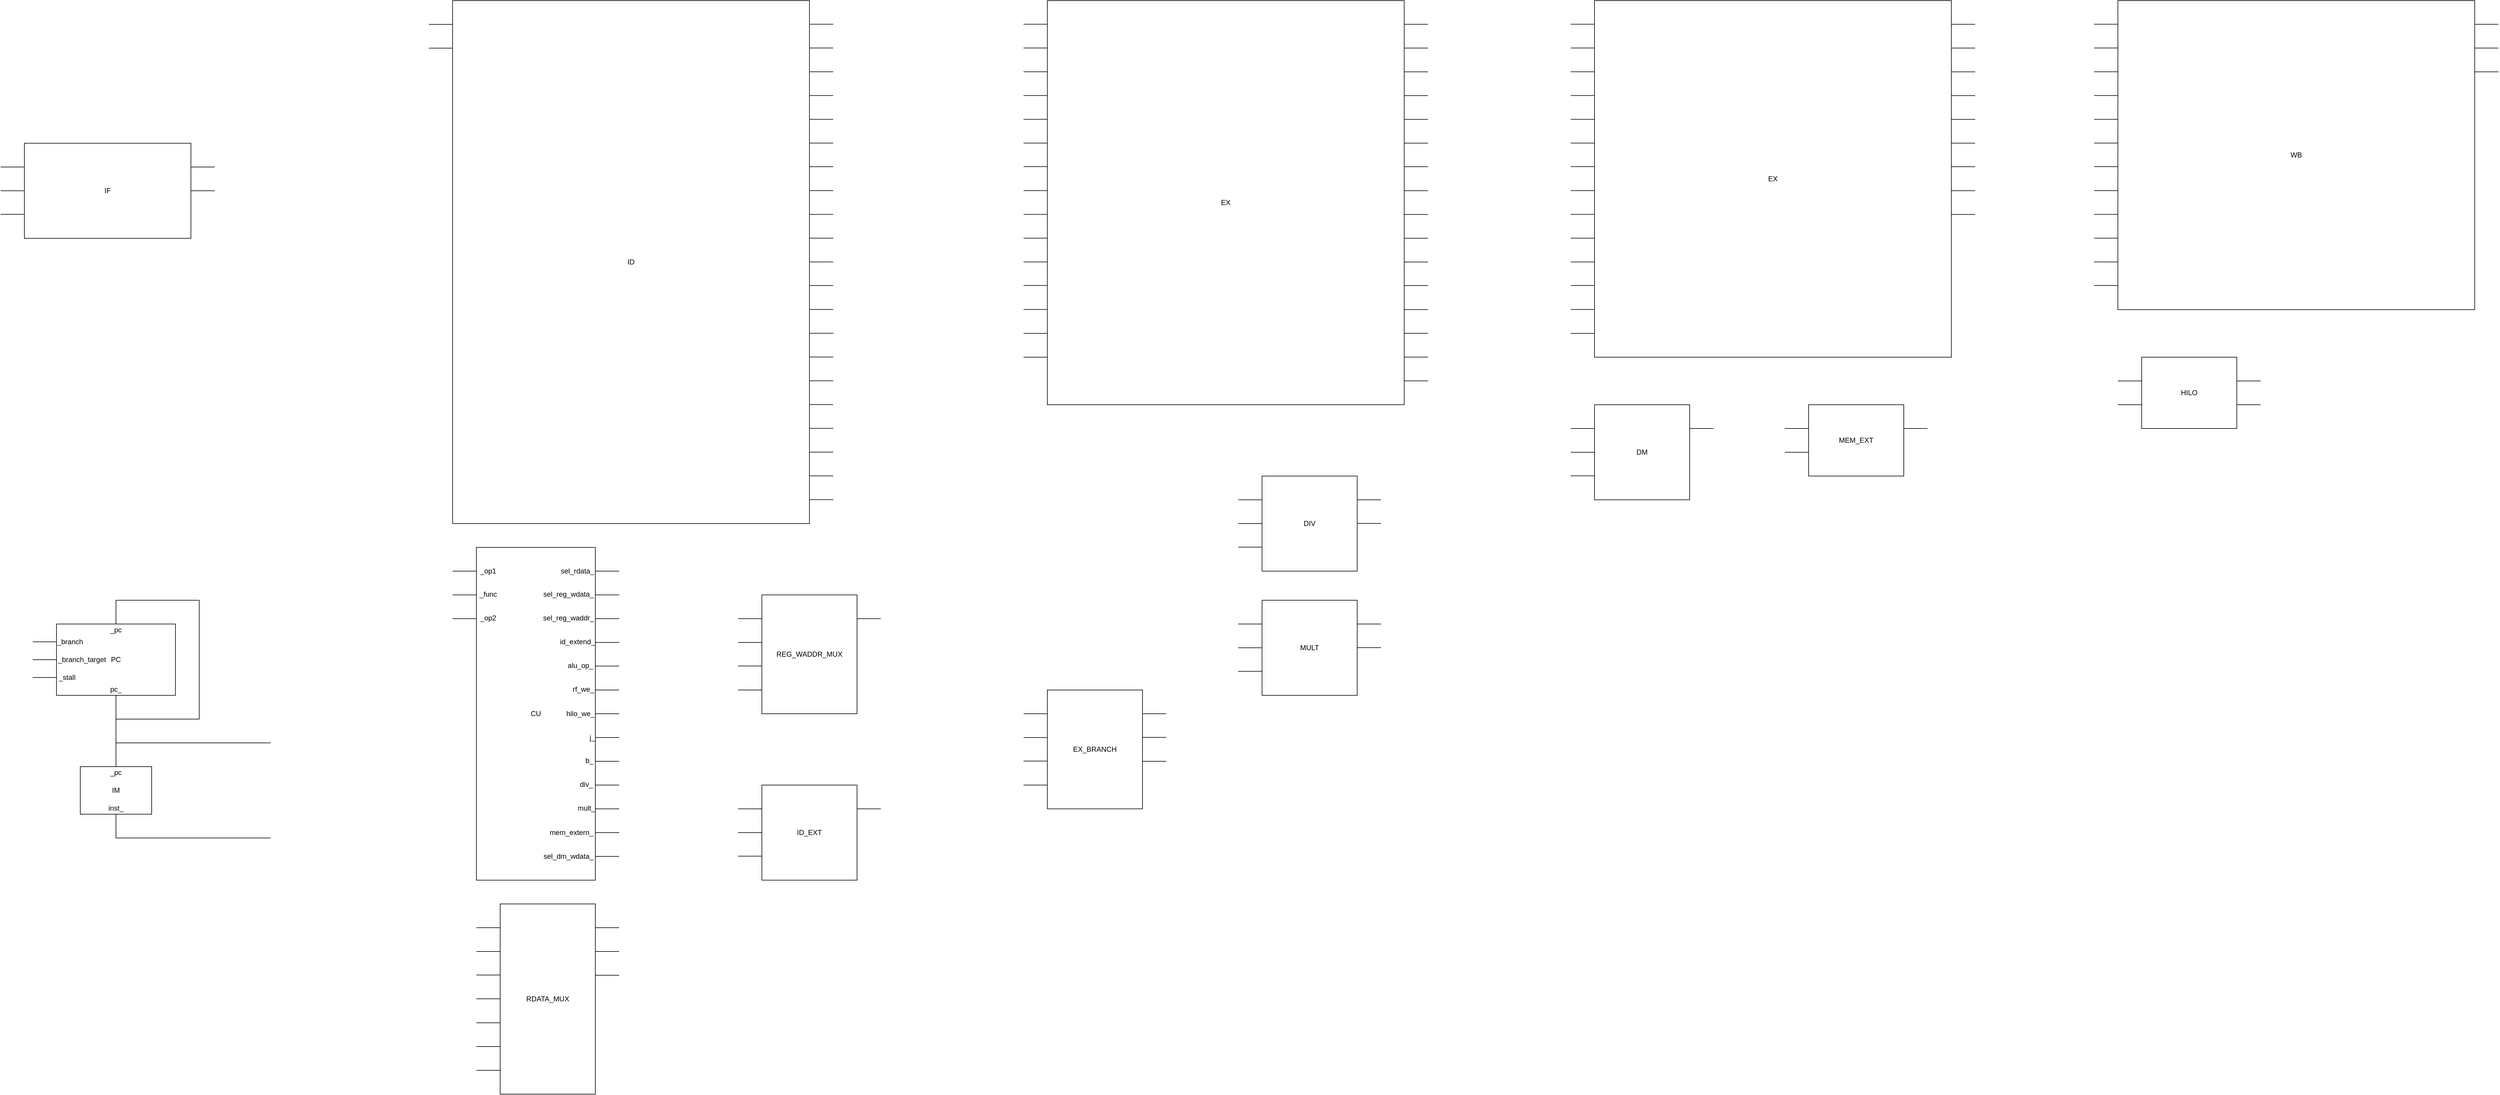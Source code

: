 <mxfile version="13.8.8" type="github">
  <diagram id="tMcQ2oyXICmmnyAeohTg" name="第 1 页">
    <mxGraphModel dx="3555" dy="2013" grid="1" gridSize="10" guides="1" tooltips="1" connect="1" arrows="1" fold="1" page="1" pageScale="1" pageWidth="827" pageHeight="1169" math="0" shadow="0">
      <root>
        <mxCell id="0" />
        <mxCell id="1" parent="0" />
        <mxCell id="VwapOLV4gGoB3jgHGufy-1" value="PC" style="rounded=0;whiteSpace=wrap;html=1;" parent="1" vertex="1">
          <mxGeometry x="134" y="1089" width="200" height="120" as="geometry" />
        </mxCell>
        <mxCell id="VwapOLV4gGoB3jgHGufy-2" value="" style="endArrow=none;html=1;entryX=0;entryY=0.25;entryDx=0;entryDy=0;" parent="1" target="VwapOLV4gGoB3jgHGufy-1" edge="1">
          <mxGeometry width="50" height="50" relative="1" as="geometry">
            <mxPoint x="94" y="1119" as="sourcePoint" />
            <mxPoint x="124" y="1119" as="targetPoint" />
          </mxGeometry>
        </mxCell>
        <mxCell id="VwapOLV4gGoB3jgHGufy-3" value="" style="endArrow=none;html=1;entryX=0;entryY=0.5;entryDx=0;entryDy=0;" parent="1" target="VwapOLV4gGoB3jgHGufy-1" edge="1">
          <mxGeometry width="50" height="50" relative="1" as="geometry">
            <mxPoint x="94" y="1149" as="sourcePoint" />
            <mxPoint x="134" y="1151.5" as="targetPoint" />
          </mxGeometry>
        </mxCell>
        <mxCell id="VwapOLV4gGoB3jgHGufy-4" value="" style="endArrow=none;html=1;entryX=0;entryY=0.75;entryDx=0;entryDy=0;" parent="1" target="VwapOLV4gGoB3jgHGufy-1" edge="1">
          <mxGeometry width="50" height="50" relative="1" as="geometry">
            <mxPoint x="94" y="1179" as="sourcePoint" />
            <mxPoint x="144" y="1161.5" as="targetPoint" />
          </mxGeometry>
        </mxCell>
        <mxCell id="VwapOLV4gGoB3jgHGufy-5" value="" style="endArrow=none;html=1;entryX=0.5;entryY=0;entryDx=0;entryDy=0;exitX=0.5;exitY=1;exitDx=0;exitDy=0;rounded=0;" parent="1" source="VwapOLV4gGoB3jgHGufy-1" target="VwapOLV4gGoB3jgHGufy-1" edge="1">
          <mxGeometry width="50" height="50" relative="1" as="geometry">
            <mxPoint x="114" y="1172" as="sourcePoint" />
            <mxPoint x="154" y="1171.5" as="targetPoint" />
            <Array as="points">
              <mxPoint x="234" y="1249" />
              <mxPoint x="374" y="1249" />
              <mxPoint x="374" y="1049" />
              <mxPoint x="234" y="1049" />
            </Array>
          </mxGeometry>
        </mxCell>
        <mxCell id="VwapOLV4gGoB3jgHGufy-6" value="" style="endArrow=none;html=1;entryX=0.5;entryY=1;entryDx=0;entryDy=0;exitX=0.5;exitY=0;exitDx=0;exitDy=0;" parent="1" source="VwapOLV4gGoB3jgHGufy-7" target="VwapOLV4gGoB3jgHGufy-1" edge="1">
          <mxGeometry width="50" height="50" relative="1" as="geometry">
            <mxPoint x="229" y="1329" as="sourcePoint" />
            <mxPoint x="234" y="1209" as="targetPoint" />
          </mxGeometry>
        </mxCell>
        <mxCell id="VwapOLV4gGoB3jgHGufy-7" value="IM" style="rounded=0;whiteSpace=wrap;html=1;" parent="1" vertex="1">
          <mxGeometry x="174" y="1329" width="120" height="80" as="geometry" />
        </mxCell>
        <mxCell id="VwapOLV4gGoB3jgHGufy-8" value="" style="endArrow=none;html=1;" parent="1" edge="1">
          <mxGeometry width="50" height="50" relative="1" as="geometry">
            <mxPoint x="234" y="1289" as="sourcePoint" />
            <mxPoint x="494" y="1289" as="targetPoint" />
          </mxGeometry>
        </mxCell>
        <mxCell id="VwapOLV4gGoB3jgHGufy-9" value="" style="endArrow=none;html=1;exitX=0.5;exitY=1;exitDx=0;exitDy=0;rounded=0;" parent="1" source="VwapOLV4gGoB3jgHGufy-7" edge="1">
          <mxGeometry width="50" height="50" relative="1" as="geometry">
            <mxPoint x="230" y="1391" as="sourcePoint" />
            <mxPoint x="494" y="1449" as="targetPoint" />
            <Array as="points">
              <mxPoint x="234" y="1449" />
            </Array>
          </mxGeometry>
        </mxCell>
        <mxCell id="VwapOLV4gGoB3jgHGufy-10" value="ID" style="rounded=0;whiteSpace=wrap;html=1;" parent="1" vertex="1">
          <mxGeometry x="800" y="40" width="600" height="880" as="geometry" />
        </mxCell>
        <mxCell id="VwapOLV4gGoB3jgHGufy-11" value="" style="endArrow=none;html=1;" parent="1" edge="1">
          <mxGeometry width="50" height="50" relative="1" as="geometry">
            <mxPoint x="1440" y="119.8" as="sourcePoint" />
            <mxPoint x="1400" y="119.8" as="targetPoint" />
          </mxGeometry>
        </mxCell>
        <mxCell id="VwapOLV4gGoB3jgHGufy-12" value="" style="endArrow=none;html=1;" parent="1" edge="1">
          <mxGeometry width="50" height="50" relative="1" as="geometry">
            <mxPoint x="1440" y="79.8" as="sourcePoint" />
            <mxPoint x="1400" y="79.8" as="targetPoint" />
          </mxGeometry>
        </mxCell>
        <mxCell id="VwapOLV4gGoB3jgHGufy-13" value="" style="endArrow=none;html=1;" parent="1" edge="1">
          <mxGeometry width="50" height="50" relative="1" as="geometry">
            <mxPoint x="1440" y="159.8" as="sourcePoint" />
            <mxPoint x="1400" y="159.8" as="targetPoint" />
          </mxGeometry>
        </mxCell>
        <mxCell id="VwapOLV4gGoB3jgHGufy-14" value="" style="endArrow=none;html=1;" parent="1" edge="1">
          <mxGeometry width="50" height="50" relative="1" as="geometry">
            <mxPoint x="1440" y="199.8" as="sourcePoint" />
            <mxPoint x="1400" y="199.8" as="targetPoint" />
          </mxGeometry>
        </mxCell>
        <mxCell id="VwapOLV4gGoB3jgHGufy-15" value="" style="endArrow=none;html=1;" parent="1" edge="1">
          <mxGeometry width="50" height="50" relative="1" as="geometry">
            <mxPoint x="1440" y="239.8" as="sourcePoint" />
            <mxPoint x="1400" y="239.8" as="targetPoint" />
          </mxGeometry>
        </mxCell>
        <mxCell id="VwapOLV4gGoB3jgHGufy-16" value="" style="endArrow=none;html=1;" parent="1" edge="1">
          <mxGeometry width="50" height="50" relative="1" as="geometry">
            <mxPoint x="1440" y="279.8" as="sourcePoint" />
            <mxPoint x="1400" y="279.8" as="targetPoint" />
          </mxGeometry>
        </mxCell>
        <mxCell id="VwapOLV4gGoB3jgHGufy-17" value="" style="endArrow=none;html=1;" parent="1" edge="1">
          <mxGeometry width="50" height="50" relative="1" as="geometry">
            <mxPoint x="1440" y="319.51" as="sourcePoint" />
            <mxPoint x="1400" y="319.51" as="targetPoint" />
          </mxGeometry>
        </mxCell>
        <mxCell id="VwapOLV4gGoB3jgHGufy-18" value="" style="endArrow=none;html=1;" parent="1" edge="1">
          <mxGeometry width="50" height="50" relative="1" as="geometry">
            <mxPoint x="1440" y="359.8" as="sourcePoint" />
            <mxPoint x="1400" y="359.8" as="targetPoint" />
          </mxGeometry>
        </mxCell>
        <mxCell id="VwapOLV4gGoB3jgHGufy-19" value="" style="endArrow=none;html=1;" parent="1" edge="1">
          <mxGeometry width="50" height="50" relative="1" as="geometry">
            <mxPoint x="1440" y="399.8" as="sourcePoint" />
            <mxPoint x="1400" y="399.8" as="targetPoint" />
          </mxGeometry>
        </mxCell>
        <mxCell id="VwapOLV4gGoB3jgHGufy-20" value="" style="endArrow=none;html=1;" parent="1" edge="1">
          <mxGeometry width="50" height="50" relative="1" as="geometry">
            <mxPoint x="1440" y="439.8" as="sourcePoint" />
            <mxPoint x="1400" y="439.8" as="targetPoint" />
          </mxGeometry>
        </mxCell>
        <mxCell id="VwapOLV4gGoB3jgHGufy-21" value="" style="endArrow=none;html=1;" parent="1" edge="1">
          <mxGeometry width="50" height="50" relative="1" as="geometry">
            <mxPoint x="1440" y="479.8" as="sourcePoint" />
            <mxPoint x="1400" y="479.8" as="targetPoint" />
          </mxGeometry>
        </mxCell>
        <mxCell id="VwapOLV4gGoB3jgHGufy-22" value="" style="endArrow=none;html=1;" parent="1" edge="1">
          <mxGeometry width="50" height="50" relative="1" as="geometry">
            <mxPoint x="1440" y="519.51" as="sourcePoint" />
            <mxPoint x="1400" y="519.51" as="targetPoint" />
          </mxGeometry>
        </mxCell>
        <mxCell id="VwapOLV4gGoB3jgHGufy-23" value="" style="endArrow=none;html=1;" parent="1" edge="1">
          <mxGeometry width="50" height="50" relative="1" as="geometry">
            <mxPoint x="1440" y="559.8" as="sourcePoint" />
            <mxPoint x="1400" y="559.8" as="targetPoint" />
          </mxGeometry>
        </mxCell>
        <mxCell id="VwapOLV4gGoB3jgHGufy-24" value="" style="endArrow=none;html=1;" parent="1" edge="1">
          <mxGeometry width="50" height="50" relative="1" as="geometry">
            <mxPoint x="1440" y="599.8" as="sourcePoint" />
            <mxPoint x="1400" y="599.8" as="targetPoint" />
          </mxGeometry>
        </mxCell>
        <mxCell id="VwapOLV4gGoB3jgHGufy-25" value="" style="endArrow=none;html=1;" parent="1" edge="1">
          <mxGeometry width="50" height="50" relative="1" as="geometry">
            <mxPoint x="1440" y="639.8" as="sourcePoint" />
            <mxPoint x="1400" y="639.8" as="targetPoint" />
          </mxGeometry>
        </mxCell>
        <mxCell id="VwapOLV4gGoB3jgHGufy-26" value="" style="endArrow=none;html=1;" parent="1" edge="1">
          <mxGeometry width="50" height="50" relative="1" as="geometry">
            <mxPoint x="1440" y="679.8" as="sourcePoint" />
            <mxPoint x="1400" y="679.8" as="targetPoint" />
          </mxGeometry>
        </mxCell>
        <mxCell id="VwapOLV4gGoB3jgHGufy-27" value="" style="endArrow=none;html=1;" parent="1" edge="1">
          <mxGeometry width="50" height="50" relative="1" as="geometry">
            <mxPoint x="1440" y="719.8" as="sourcePoint" />
            <mxPoint x="1400" y="719.8" as="targetPoint" />
          </mxGeometry>
        </mxCell>
        <mxCell id="VwapOLV4gGoB3jgHGufy-28" value="" style="endArrow=none;html=1;" parent="1" edge="1">
          <mxGeometry width="50" height="50" relative="1" as="geometry">
            <mxPoint x="1440" y="759.8" as="sourcePoint" />
            <mxPoint x="1400" y="759.8" as="targetPoint" />
          </mxGeometry>
        </mxCell>
        <mxCell id="VwapOLV4gGoB3jgHGufy-29" value="" style="endArrow=none;html=1;" parent="1" edge="1">
          <mxGeometry width="50" height="50" relative="1" as="geometry">
            <mxPoint x="1440" y="799.8" as="sourcePoint" />
            <mxPoint x="1400" y="799.8" as="targetPoint" />
          </mxGeometry>
        </mxCell>
        <mxCell id="VwapOLV4gGoB3jgHGufy-30" value="" style="endArrow=none;html=1;" parent="1" edge="1">
          <mxGeometry width="50" height="50" relative="1" as="geometry">
            <mxPoint x="1440" y="879.8" as="sourcePoint" />
            <mxPoint x="1400" y="879.8" as="targetPoint" />
          </mxGeometry>
        </mxCell>
        <mxCell id="VwapOLV4gGoB3jgHGufy-31" value="" style="endArrow=none;html=1;" parent="1" edge="1">
          <mxGeometry width="50" height="50" relative="1" as="geometry">
            <mxPoint x="1440" y="839.8" as="sourcePoint" />
            <mxPoint x="1400" y="839.8" as="targetPoint" />
          </mxGeometry>
        </mxCell>
        <mxCell id="VwapOLV4gGoB3jgHGufy-32" value="" style="endArrow=none;html=1;" parent="1" edge="1">
          <mxGeometry width="50" height="50" relative="1" as="geometry">
            <mxPoint x="800" y="80.0" as="sourcePoint" />
            <mxPoint x="760" y="80.0" as="targetPoint" />
          </mxGeometry>
        </mxCell>
        <mxCell id="VwapOLV4gGoB3jgHGufy-33" value="" style="endArrow=none;html=1;" parent="1" edge="1">
          <mxGeometry width="50" height="50" relative="1" as="geometry">
            <mxPoint x="800" y="120.0" as="sourcePoint" />
            <mxPoint x="760" y="120.0" as="targetPoint" />
          </mxGeometry>
        </mxCell>
        <mxCell id="VwapOLV4gGoB3jgHGufy-34" value="CU" style="rounded=0;whiteSpace=wrap;html=1;" parent="1" vertex="1">
          <mxGeometry x="840" y="960" width="200" height="560" as="geometry" />
        </mxCell>
        <mxCell id="VwapOLV4gGoB3jgHGufy-35" value="" style="endArrow=none;html=1;" parent="1" edge="1">
          <mxGeometry width="50" height="50" relative="1" as="geometry">
            <mxPoint x="1080" y="1000.0" as="sourcePoint" />
            <mxPoint x="1040" y="1000.0" as="targetPoint" />
          </mxGeometry>
        </mxCell>
        <mxCell id="VwapOLV4gGoB3jgHGufy-36" value="" style="endArrow=none;html=1;" parent="1" edge="1">
          <mxGeometry width="50" height="50" relative="1" as="geometry">
            <mxPoint x="840" y="1000.0" as="sourcePoint" />
            <mxPoint x="800" y="1000.0" as="targetPoint" />
          </mxGeometry>
        </mxCell>
        <mxCell id="VwapOLV4gGoB3jgHGufy-37" value="" style="endArrow=none;html=1;" parent="1" edge="1">
          <mxGeometry width="50" height="50" relative="1" as="geometry">
            <mxPoint x="840" y="1040.0" as="sourcePoint" />
            <mxPoint x="800" y="1040.0" as="targetPoint" />
          </mxGeometry>
        </mxCell>
        <mxCell id="VwapOLV4gGoB3jgHGufy-38" value="" style="endArrow=none;html=1;" parent="1" edge="1">
          <mxGeometry width="50" height="50" relative="1" as="geometry">
            <mxPoint x="840" y="1080.0" as="sourcePoint" />
            <mxPoint x="800" y="1080.0" as="targetPoint" />
          </mxGeometry>
        </mxCell>
        <mxCell id="VwapOLV4gGoB3jgHGufy-39" value="" style="endArrow=none;html=1;" parent="1" edge="1">
          <mxGeometry width="50" height="50" relative="1" as="geometry">
            <mxPoint x="1080" y="1040.0" as="sourcePoint" />
            <mxPoint x="1040" y="1040.0" as="targetPoint" />
          </mxGeometry>
        </mxCell>
        <mxCell id="VwapOLV4gGoB3jgHGufy-40" value="" style="endArrow=none;html=1;" parent="1" edge="1">
          <mxGeometry width="50" height="50" relative="1" as="geometry">
            <mxPoint x="1080" y="1080.0" as="sourcePoint" />
            <mxPoint x="1040" y="1080.0" as="targetPoint" />
          </mxGeometry>
        </mxCell>
        <mxCell id="VwapOLV4gGoB3jgHGufy-41" value="" style="endArrow=none;html=1;" parent="1" edge="1">
          <mxGeometry width="50" height="50" relative="1" as="geometry">
            <mxPoint x="1080" y="1120.0" as="sourcePoint" />
            <mxPoint x="1040" y="1120.0" as="targetPoint" />
          </mxGeometry>
        </mxCell>
        <mxCell id="VwapOLV4gGoB3jgHGufy-42" value="" style="endArrow=none;html=1;" parent="1" edge="1">
          <mxGeometry width="50" height="50" relative="1" as="geometry">
            <mxPoint x="1080" y="1159.76" as="sourcePoint" />
            <mxPoint x="1040" y="1159.76" as="targetPoint" />
          </mxGeometry>
        </mxCell>
        <mxCell id="VwapOLV4gGoB3jgHGufy-43" value="" style="endArrow=none;html=1;" parent="1" edge="1">
          <mxGeometry width="50" height="50" relative="1" as="geometry">
            <mxPoint x="1080" y="1200.0" as="sourcePoint" />
            <mxPoint x="1040" y="1200.0" as="targetPoint" />
          </mxGeometry>
        </mxCell>
        <mxCell id="VwapOLV4gGoB3jgHGufy-44" value="" style="endArrow=none;html=1;" parent="1" edge="1">
          <mxGeometry width="50" height="50" relative="1" as="geometry">
            <mxPoint x="1080" y="1240.0" as="sourcePoint" />
            <mxPoint x="1040" y="1240.0" as="targetPoint" />
          </mxGeometry>
        </mxCell>
        <mxCell id="VwapOLV4gGoB3jgHGufy-45" value="" style="endArrow=none;html=1;" parent="1" edge="1">
          <mxGeometry width="50" height="50" relative="1" as="geometry">
            <mxPoint x="1080" y="1280.0" as="sourcePoint" />
            <mxPoint x="1040" y="1280.0" as="targetPoint" />
          </mxGeometry>
        </mxCell>
        <mxCell id="VwapOLV4gGoB3jgHGufy-46" value="" style="endArrow=none;html=1;" parent="1" edge="1">
          <mxGeometry width="50" height="50" relative="1" as="geometry">
            <mxPoint x="1080" y="1320.0" as="sourcePoint" />
            <mxPoint x="1040" y="1320.0" as="targetPoint" />
          </mxGeometry>
        </mxCell>
        <mxCell id="VwapOLV4gGoB3jgHGufy-47" value="" style="endArrow=none;html=1;" parent="1" edge="1">
          <mxGeometry width="50" height="50" relative="1" as="geometry">
            <mxPoint x="1080" y="1360.0" as="sourcePoint" />
            <mxPoint x="1040" y="1360.0" as="targetPoint" />
          </mxGeometry>
        </mxCell>
        <mxCell id="VwapOLV4gGoB3jgHGufy-48" value="" style="endArrow=none;html=1;" parent="1" edge="1">
          <mxGeometry width="50" height="50" relative="1" as="geometry">
            <mxPoint x="1080" y="1400.0" as="sourcePoint" />
            <mxPoint x="1040" y="1400.0" as="targetPoint" />
          </mxGeometry>
        </mxCell>
        <mxCell id="VwapOLV4gGoB3jgHGufy-49" value="" style="endArrow=none;html=1;" parent="1" edge="1">
          <mxGeometry width="50" height="50" relative="1" as="geometry">
            <mxPoint x="1080" y="1440.0" as="sourcePoint" />
            <mxPoint x="1040" y="1440.0" as="targetPoint" />
          </mxGeometry>
        </mxCell>
        <mxCell id="VwapOLV4gGoB3jgHGufy-50" value="" style="endArrow=none;html=1;" parent="1" edge="1">
          <mxGeometry width="50" height="50" relative="1" as="geometry">
            <mxPoint x="1080" y="1480.0" as="sourcePoint" />
            <mxPoint x="1040" y="1480.0" as="targetPoint" />
          </mxGeometry>
        </mxCell>
        <mxCell id="VwapOLV4gGoB3jgHGufy-51" value="REG_WADDR_MUX" style="rounded=0;whiteSpace=wrap;html=1;" parent="1" vertex="1">
          <mxGeometry x="1320" y="1040" width="160" height="200" as="geometry" />
        </mxCell>
        <mxCell id="VwapOLV4gGoB3jgHGufy-52" value="" style="endArrow=none;html=1;" parent="1" edge="1">
          <mxGeometry width="50" height="50" relative="1" as="geometry">
            <mxPoint x="1320" y="1080.0" as="sourcePoint" />
            <mxPoint x="1280" y="1080.0" as="targetPoint" />
          </mxGeometry>
        </mxCell>
        <mxCell id="VwapOLV4gGoB3jgHGufy-53" value="" style="endArrow=none;html=1;" parent="1" edge="1">
          <mxGeometry width="50" height="50" relative="1" as="geometry">
            <mxPoint x="1320" y="1200.0" as="sourcePoint" />
            <mxPoint x="1280" y="1200.0" as="targetPoint" />
          </mxGeometry>
        </mxCell>
        <mxCell id="VwapOLV4gGoB3jgHGufy-54" value="" style="endArrow=none;html=1;" parent="1" edge="1">
          <mxGeometry width="50" height="50" relative="1" as="geometry">
            <mxPoint x="1320" y="1159.58" as="sourcePoint" />
            <mxPoint x="1280" y="1159.58" as="targetPoint" />
          </mxGeometry>
        </mxCell>
        <mxCell id="VwapOLV4gGoB3jgHGufy-55" value="" style="endArrow=none;html=1;" parent="1" edge="1">
          <mxGeometry width="50" height="50" relative="1" as="geometry">
            <mxPoint x="1320" y="1120.0" as="sourcePoint" />
            <mxPoint x="1280" y="1120.0" as="targetPoint" />
          </mxGeometry>
        </mxCell>
        <mxCell id="VwapOLV4gGoB3jgHGufy-56" value="" style="endArrow=none;html=1;" parent="1" edge="1">
          <mxGeometry width="50" height="50" relative="1" as="geometry">
            <mxPoint x="1520" y="1080.0" as="sourcePoint" />
            <mxPoint x="1480" y="1080.0" as="targetPoint" />
          </mxGeometry>
        </mxCell>
        <mxCell id="VwapOLV4gGoB3jgHGufy-57" value="ID_EXT" style="rounded=0;whiteSpace=wrap;html=1;" parent="1" vertex="1">
          <mxGeometry x="1320" y="1360" width="160" height="160" as="geometry" />
        </mxCell>
        <mxCell id="VwapOLV4gGoB3jgHGufy-58" value="" style="endArrow=none;html=1;" parent="1" edge="1">
          <mxGeometry width="50" height="50" relative="1" as="geometry">
            <mxPoint x="1320" y="1400" as="sourcePoint" />
            <mxPoint x="1280" y="1400" as="targetPoint" />
          </mxGeometry>
        </mxCell>
        <mxCell id="VwapOLV4gGoB3jgHGufy-59" value="" style="endArrow=none;html=1;" parent="1" edge="1">
          <mxGeometry width="50" height="50" relative="1" as="geometry">
            <mxPoint x="1320" y="1479.58" as="sourcePoint" />
            <mxPoint x="1280" y="1479.58" as="targetPoint" />
          </mxGeometry>
        </mxCell>
        <mxCell id="VwapOLV4gGoB3jgHGufy-60" value="" style="endArrow=none;html=1;" parent="1" edge="1">
          <mxGeometry width="50" height="50" relative="1" as="geometry">
            <mxPoint x="1320" y="1440" as="sourcePoint" />
            <mxPoint x="1280" y="1440" as="targetPoint" />
          </mxGeometry>
        </mxCell>
        <mxCell id="VwapOLV4gGoB3jgHGufy-61" value="" style="endArrow=none;html=1;" parent="1" edge="1">
          <mxGeometry width="50" height="50" relative="1" as="geometry">
            <mxPoint x="1520" y="1400" as="sourcePoint" />
            <mxPoint x="1480" y="1400" as="targetPoint" />
          </mxGeometry>
        </mxCell>
        <mxCell id="VwapOLV4gGoB3jgHGufy-62" value="RDATA_MUX" style="rounded=0;whiteSpace=wrap;html=1;" parent="1" vertex="1">
          <mxGeometry x="880" y="1560" width="160" height="320" as="geometry" />
        </mxCell>
        <mxCell id="VwapOLV4gGoB3jgHGufy-63" value="" style="endArrow=none;html=1;" parent="1" edge="1">
          <mxGeometry width="50" height="50" relative="1" as="geometry">
            <mxPoint x="880" y="1600" as="sourcePoint" />
            <mxPoint x="840" y="1600" as="targetPoint" />
          </mxGeometry>
        </mxCell>
        <mxCell id="VwapOLV4gGoB3jgHGufy-64" value="" style="endArrow=none;html=1;" parent="1" edge="1">
          <mxGeometry width="50" height="50" relative="1" as="geometry">
            <mxPoint x="880" y="1679.58" as="sourcePoint" />
            <mxPoint x="840" y="1679.58" as="targetPoint" />
          </mxGeometry>
        </mxCell>
        <mxCell id="VwapOLV4gGoB3jgHGufy-65" value="" style="endArrow=none;html=1;" parent="1" edge="1">
          <mxGeometry width="50" height="50" relative="1" as="geometry">
            <mxPoint x="880" y="1640" as="sourcePoint" />
            <mxPoint x="840" y="1640" as="targetPoint" />
          </mxGeometry>
        </mxCell>
        <mxCell id="VwapOLV4gGoB3jgHGufy-66" value="" style="endArrow=none;html=1;" parent="1" edge="1">
          <mxGeometry width="50" height="50" relative="1" as="geometry">
            <mxPoint x="1080" y="1600" as="sourcePoint" />
            <mxPoint x="1040" y="1600" as="targetPoint" />
          </mxGeometry>
        </mxCell>
        <mxCell id="VwapOLV4gGoB3jgHGufy-67" value="" style="endArrow=none;html=1;" parent="1" edge="1">
          <mxGeometry width="50" height="50" relative="1" as="geometry">
            <mxPoint x="880" y="1719.66" as="sourcePoint" />
            <mxPoint x="840" y="1719.66" as="targetPoint" />
          </mxGeometry>
        </mxCell>
        <mxCell id="VwapOLV4gGoB3jgHGufy-68" value="" style="endArrow=none;html=1;" parent="1" edge="1">
          <mxGeometry width="50" height="50" relative="1" as="geometry">
            <mxPoint x="880" y="1760.0" as="sourcePoint" />
            <mxPoint x="840" y="1760.0" as="targetPoint" />
          </mxGeometry>
        </mxCell>
        <mxCell id="VwapOLV4gGoB3jgHGufy-69" value="" style="endArrow=none;html=1;" parent="1" edge="1">
          <mxGeometry width="50" height="50" relative="1" as="geometry">
            <mxPoint x="880" y="1800" as="sourcePoint" />
            <mxPoint x="840" y="1800" as="targetPoint" />
          </mxGeometry>
        </mxCell>
        <mxCell id="VwapOLV4gGoB3jgHGufy-70" value="" style="endArrow=none;html=1;" parent="1" edge="1">
          <mxGeometry width="50" height="50" relative="1" as="geometry">
            <mxPoint x="880" y="1840" as="sourcePoint" />
            <mxPoint x="840" y="1840" as="targetPoint" />
          </mxGeometry>
        </mxCell>
        <mxCell id="VwapOLV4gGoB3jgHGufy-71" value="" style="endArrow=none;html=1;" parent="1" edge="1">
          <mxGeometry width="50" height="50" relative="1" as="geometry">
            <mxPoint x="1080" y="1640" as="sourcePoint" />
            <mxPoint x="1040" y="1640" as="targetPoint" />
          </mxGeometry>
        </mxCell>
        <mxCell id="VwapOLV4gGoB3jgHGufy-72" value="" style="endArrow=none;html=1;" parent="1" edge="1">
          <mxGeometry width="50" height="50" relative="1" as="geometry">
            <mxPoint x="1080" y="1680" as="sourcePoint" />
            <mxPoint x="1040" y="1680" as="targetPoint" />
          </mxGeometry>
        </mxCell>
        <mxCell id="VwapOLV4gGoB3jgHGufy-73" value="IF" style="rounded=0;whiteSpace=wrap;html=1;" parent="1" vertex="1">
          <mxGeometry x="80" y="280" width="280" height="160" as="geometry" />
        </mxCell>
        <mxCell id="VwapOLV4gGoB3jgHGufy-74" value="" style="endArrow=none;html=1;" parent="1" edge="1">
          <mxGeometry width="50" height="50" relative="1" as="geometry">
            <mxPoint x="80" y="320" as="sourcePoint" />
            <mxPoint x="40" y="320" as="targetPoint" />
          </mxGeometry>
        </mxCell>
        <mxCell id="VwapOLV4gGoB3jgHGufy-75" value="" style="endArrow=none;html=1;" parent="1" edge="1">
          <mxGeometry width="50" height="50" relative="1" as="geometry">
            <mxPoint x="80" y="399.58" as="sourcePoint" />
            <mxPoint x="40" y="399.58" as="targetPoint" />
          </mxGeometry>
        </mxCell>
        <mxCell id="VwapOLV4gGoB3jgHGufy-76" value="" style="endArrow=none;html=1;" parent="1" edge="1">
          <mxGeometry width="50" height="50" relative="1" as="geometry">
            <mxPoint x="80" y="360" as="sourcePoint" />
            <mxPoint x="40" y="360" as="targetPoint" />
          </mxGeometry>
        </mxCell>
        <mxCell id="VwapOLV4gGoB3jgHGufy-77" value="" style="endArrow=none;html=1;" parent="1" edge="1">
          <mxGeometry width="50" height="50" relative="1" as="geometry">
            <mxPoint x="400" y="320" as="sourcePoint" />
            <mxPoint x="360" y="320" as="targetPoint" />
          </mxGeometry>
        </mxCell>
        <mxCell id="VwapOLV4gGoB3jgHGufy-78" value="" style="endArrow=none;html=1;" parent="1" edge="1">
          <mxGeometry width="50" height="50" relative="1" as="geometry">
            <mxPoint x="400" y="360" as="sourcePoint" />
            <mxPoint x="360" y="360" as="targetPoint" />
          </mxGeometry>
        </mxCell>
        <mxCell id="VwapOLV4gGoB3jgHGufy-79" value="EX" style="rounded=0;whiteSpace=wrap;html=1;" parent="1" vertex="1">
          <mxGeometry x="1800" y="40" width="600" height="680" as="geometry" />
        </mxCell>
        <mxCell id="VwapOLV4gGoB3jgHGufy-80" value="" style="endArrow=none;html=1;" parent="1" edge="1">
          <mxGeometry width="50" height="50" relative="1" as="geometry">
            <mxPoint x="2440" y="119.83" as="sourcePoint" />
            <mxPoint x="2400" y="119.83" as="targetPoint" />
          </mxGeometry>
        </mxCell>
        <mxCell id="VwapOLV4gGoB3jgHGufy-81" value="" style="endArrow=none;html=1;" parent="1" edge="1">
          <mxGeometry width="50" height="50" relative="1" as="geometry">
            <mxPoint x="2440" y="79.83" as="sourcePoint" />
            <mxPoint x="2400" y="79.83" as="targetPoint" />
          </mxGeometry>
        </mxCell>
        <mxCell id="VwapOLV4gGoB3jgHGufy-82" value="" style="endArrow=none;html=1;" parent="1" edge="1">
          <mxGeometry width="50" height="50" relative="1" as="geometry">
            <mxPoint x="2440" y="159.83" as="sourcePoint" />
            <mxPoint x="2400" y="159.83" as="targetPoint" />
          </mxGeometry>
        </mxCell>
        <mxCell id="VwapOLV4gGoB3jgHGufy-83" value="" style="endArrow=none;html=1;" parent="1" edge="1">
          <mxGeometry width="50" height="50" relative="1" as="geometry">
            <mxPoint x="2440" y="199.83" as="sourcePoint" />
            <mxPoint x="2400" y="199.83" as="targetPoint" />
          </mxGeometry>
        </mxCell>
        <mxCell id="VwapOLV4gGoB3jgHGufy-84" value="" style="endArrow=none;html=1;" parent="1" edge="1">
          <mxGeometry width="50" height="50" relative="1" as="geometry">
            <mxPoint x="2440" y="239.83" as="sourcePoint" />
            <mxPoint x="2400" y="239.83" as="targetPoint" />
          </mxGeometry>
        </mxCell>
        <mxCell id="VwapOLV4gGoB3jgHGufy-85" value="" style="endArrow=none;html=1;" parent="1" edge="1">
          <mxGeometry width="50" height="50" relative="1" as="geometry">
            <mxPoint x="2440" y="279.83" as="sourcePoint" />
            <mxPoint x="2400" y="279.83" as="targetPoint" />
          </mxGeometry>
        </mxCell>
        <mxCell id="VwapOLV4gGoB3jgHGufy-86" value="" style="endArrow=none;html=1;" parent="1" edge="1">
          <mxGeometry width="50" height="50" relative="1" as="geometry">
            <mxPoint x="2440" y="319.54" as="sourcePoint" />
            <mxPoint x="2400" y="319.54" as="targetPoint" />
          </mxGeometry>
        </mxCell>
        <mxCell id="VwapOLV4gGoB3jgHGufy-87" value="" style="endArrow=none;html=1;" parent="1" edge="1">
          <mxGeometry width="50" height="50" relative="1" as="geometry">
            <mxPoint x="2440" y="359.83" as="sourcePoint" />
            <mxPoint x="2400" y="359.83" as="targetPoint" />
          </mxGeometry>
        </mxCell>
        <mxCell id="VwapOLV4gGoB3jgHGufy-88" value="" style="endArrow=none;html=1;" parent="1" edge="1">
          <mxGeometry width="50" height="50" relative="1" as="geometry">
            <mxPoint x="2440" y="399.83" as="sourcePoint" />
            <mxPoint x="2400" y="399.83" as="targetPoint" />
          </mxGeometry>
        </mxCell>
        <mxCell id="VwapOLV4gGoB3jgHGufy-89" value="" style="endArrow=none;html=1;" parent="1" edge="1">
          <mxGeometry width="50" height="50" relative="1" as="geometry">
            <mxPoint x="2440" y="439.83" as="sourcePoint" />
            <mxPoint x="2400" y="439.83" as="targetPoint" />
          </mxGeometry>
        </mxCell>
        <mxCell id="VwapOLV4gGoB3jgHGufy-90" value="" style="endArrow=none;html=1;" parent="1" edge="1">
          <mxGeometry width="50" height="50" relative="1" as="geometry">
            <mxPoint x="2440" y="479.83" as="sourcePoint" />
            <mxPoint x="2400" y="479.83" as="targetPoint" />
          </mxGeometry>
        </mxCell>
        <mxCell id="VwapOLV4gGoB3jgHGufy-91" value="" style="endArrow=none;html=1;" parent="1" edge="1">
          <mxGeometry width="50" height="50" relative="1" as="geometry">
            <mxPoint x="2440" y="519.54" as="sourcePoint" />
            <mxPoint x="2400" y="519.54" as="targetPoint" />
          </mxGeometry>
        </mxCell>
        <mxCell id="VwapOLV4gGoB3jgHGufy-92" value="" style="endArrow=none;html=1;" parent="1" edge="1">
          <mxGeometry width="50" height="50" relative="1" as="geometry">
            <mxPoint x="2440" y="559.83" as="sourcePoint" />
            <mxPoint x="2400" y="559.83" as="targetPoint" />
          </mxGeometry>
        </mxCell>
        <mxCell id="VwapOLV4gGoB3jgHGufy-93" value="" style="endArrow=none;html=1;" parent="1" edge="1">
          <mxGeometry width="50" height="50" relative="1" as="geometry">
            <mxPoint x="2440" y="599.83" as="sourcePoint" />
            <mxPoint x="2400" y="599.83" as="targetPoint" />
          </mxGeometry>
        </mxCell>
        <mxCell id="VwapOLV4gGoB3jgHGufy-94" value="" style="endArrow=none;html=1;" parent="1" edge="1">
          <mxGeometry width="50" height="50" relative="1" as="geometry">
            <mxPoint x="2440" y="639.83" as="sourcePoint" />
            <mxPoint x="2400" y="639.83" as="targetPoint" />
          </mxGeometry>
        </mxCell>
        <mxCell id="VwapOLV4gGoB3jgHGufy-95" value="" style="endArrow=none;html=1;" parent="1" edge="1">
          <mxGeometry width="50" height="50" relative="1" as="geometry">
            <mxPoint x="2440" y="679.83" as="sourcePoint" />
            <mxPoint x="2400" y="679.83" as="targetPoint" />
          </mxGeometry>
        </mxCell>
        <mxCell id="VwapOLV4gGoB3jgHGufy-96" value="" style="endArrow=none;html=1;" parent="1" edge="1">
          <mxGeometry width="50" height="50" relative="1" as="geometry">
            <mxPoint x="1800" y="119.71" as="sourcePoint" />
            <mxPoint x="1760" y="119.71" as="targetPoint" />
          </mxGeometry>
        </mxCell>
        <mxCell id="VwapOLV4gGoB3jgHGufy-97" value="" style="endArrow=none;html=1;" parent="1" edge="1">
          <mxGeometry width="50" height="50" relative="1" as="geometry">
            <mxPoint x="1800" y="79.71" as="sourcePoint" />
            <mxPoint x="1760" y="79.71" as="targetPoint" />
          </mxGeometry>
        </mxCell>
        <mxCell id="VwapOLV4gGoB3jgHGufy-98" value="" style="endArrow=none;html=1;" parent="1" edge="1">
          <mxGeometry width="50" height="50" relative="1" as="geometry">
            <mxPoint x="1800" y="159.71" as="sourcePoint" />
            <mxPoint x="1760" y="159.71" as="targetPoint" />
          </mxGeometry>
        </mxCell>
        <mxCell id="VwapOLV4gGoB3jgHGufy-99" value="" style="endArrow=none;html=1;" parent="1" edge="1">
          <mxGeometry width="50" height="50" relative="1" as="geometry">
            <mxPoint x="1800" y="199.71" as="sourcePoint" />
            <mxPoint x="1760" y="199.71" as="targetPoint" />
          </mxGeometry>
        </mxCell>
        <mxCell id="VwapOLV4gGoB3jgHGufy-100" value="" style="endArrow=none;html=1;" parent="1" edge="1">
          <mxGeometry width="50" height="50" relative="1" as="geometry">
            <mxPoint x="1800" y="239.71" as="sourcePoint" />
            <mxPoint x="1760" y="239.71" as="targetPoint" />
          </mxGeometry>
        </mxCell>
        <mxCell id="VwapOLV4gGoB3jgHGufy-101" value="" style="endArrow=none;html=1;" parent="1" edge="1">
          <mxGeometry width="50" height="50" relative="1" as="geometry">
            <mxPoint x="1800" y="279.71" as="sourcePoint" />
            <mxPoint x="1760" y="279.71" as="targetPoint" />
          </mxGeometry>
        </mxCell>
        <mxCell id="VwapOLV4gGoB3jgHGufy-102" value="" style="endArrow=none;html=1;" parent="1" edge="1">
          <mxGeometry width="50" height="50" relative="1" as="geometry">
            <mxPoint x="1800" y="319.42" as="sourcePoint" />
            <mxPoint x="1760" y="319.42" as="targetPoint" />
          </mxGeometry>
        </mxCell>
        <mxCell id="VwapOLV4gGoB3jgHGufy-103" value="" style="endArrow=none;html=1;" parent="1" edge="1">
          <mxGeometry width="50" height="50" relative="1" as="geometry">
            <mxPoint x="1800" y="359.71" as="sourcePoint" />
            <mxPoint x="1760" y="359.71" as="targetPoint" />
          </mxGeometry>
        </mxCell>
        <mxCell id="VwapOLV4gGoB3jgHGufy-104" value="" style="endArrow=none;html=1;" parent="1" edge="1">
          <mxGeometry width="50" height="50" relative="1" as="geometry">
            <mxPoint x="1800" y="399.71" as="sourcePoint" />
            <mxPoint x="1760" y="399.71" as="targetPoint" />
          </mxGeometry>
        </mxCell>
        <mxCell id="VwapOLV4gGoB3jgHGufy-105" value="" style="endArrow=none;html=1;" parent="1" edge="1">
          <mxGeometry width="50" height="50" relative="1" as="geometry">
            <mxPoint x="1800" y="439.71" as="sourcePoint" />
            <mxPoint x="1760" y="439.71" as="targetPoint" />
          </mxGeometry>
        </mxCell>
        <mxCell id="VwapOLV4gGoB3jgHGufy-106" value="" style="endArrow=none;html=1;" parent="1" edge="1">
          <mxGeometry width="50" height="50" relative="1" as="geometry">
            <mxPoint x="1800" y="479.71" as="sourcePoint" />
            <mxPoint x="1760" y="479.71" as="targetPoint" />
          </mxGeometry>
        </mxCell>
        <mxCell id="VwapOLV4gGoB3jgHGufy-107" value="" style="endArrow=none;html=1;" parent="1" edge="1">
          <mxGeometry width="50" height="50" relative="1" as="geometry">
            <mxPoint x="1800" y="519.42" as="sourcePoint" />
            <mxPoint x="1760" y="519.42" as="targetPoint" />
          </mxGeometry>
        </mxCell>
        <mxCell id="VwapOLV4gGoB3jgHGufy-108" value="" style="endArrow=none;html=1;" parent="1" edge="1">
          <mxGeometry width="50" height="50" relative="1" as="geometry">
            <mxPoint x="1800" y="559.71" as="sourcePoint" />
            <mxPoint x="1760" y="559.71" as="targetPoint" />
          </mxGeometry>
        </mxCell>
        <mxCell id="VwapOLV4gGoB3jgHGufy-109" value="" style="endArrow=none;html=1;" parent="1" edge="1">
          <mxGeometry width="50" height="50" relative="1" as="geometry">
            <mxPoint x="1800" y="600.0" as="sourcePoint" />
            <mxPoint x="1760" y="600.0" as="targetPoint" />
          </mxGeometry>
        </mxCell>
        <mxCell id="VwapOLV4gGoB3jgHGufy-110" value="" style="endArrow=none;html=1;" parent="1" edge="1">
          <mxGeometry width="50" height="50" relative="1" as="geometry">
            <mxPoint x="1800" y="640.0" as="sourcePoint" />
            <mxPoint x="1760" y="640.0" as="targetPoint" />
          </mxGeometry>
        </mxCell>
        <mxCell id="VwapOLV4gGoB3jgHGufy-111" value="DM" style="rounded=0;whiteSpace=wrap;html=1;" parent="1" vertex="1">
          <mxGeometry x="2720" y="720" width="160" height="160" as="geometry" />
        </mxCell>
        <mxCell id="VwapOLV4gGoB3jgHGufy-112" value="" style="endArrow=none;html=1;" parent="1" edge="1">
          <mxGeometry width="50" height="50" relative="1" as="geometry">
            <mxPoint x="2720" y="760" as="sourcePoint" />
            <mxPoint x="2680" y="760" as="targetPoint" />
          </mxGeometry>
        </mxCell>
        <mxCell id="VwapOLV4gGoB3jgHGufy-113" value="" style="endArrow=none;html=1;" parent="1" edge="1">
          <mxGeometry width="50" height="50" relative="1" as="geometry">
            <mxPoint x="2720" y="839.58" as="sourcePoint" />
            <mxPoint x="2680" y="839.58" as="targetPoint" />
          </mxGeometry>
        </mxCell>
        <mxCell id="VwapOLV4gGoB3jgHGufy-114" value="" style="endArrow=none;html=1;" parent="1" edge="1">
          <mxGeometry width="50" height="50" relative="1" as="geometry">
            <mxPoint x="2720" y="800" as="sourcePoint" />
            <mxPoint x="2680" y="800" as="targetPoint" />
          </mxGeometry>
        </mxCell>
        <mxCell id="VwapOLV4gGoB3jgHGufy-115" value="" style="endArrow=none;html=1;" parent="1" edge="1">
          <mxGeometry width="50" height="50" relative="1" as="geometry">
            <mxPoint x="2920" y="760" as="sourcePoint" />
            <mxPoint x="2880" y="760" as="targetPoint" />
          </mxGeometry>
        </mxCell>
        <mxCell id="VwapOLV4gGoB3jgHGufy-116" value="DIV" style="rounded=0;whiteSpace=wrap;html=1;" parent="1" vertex="1">
          <mxGeometry x="2161" y="840" width="160" height="160" as="geometry" />
        </mxCell>
        <mxCell id="VwapOLV4gGoB3jgHGufy-117" value="" style="endArrow=none;html=1;" parent="1" edge="1">
          <mxGeometry width="50" height="50" relative="1" as="geometry">
            <mxPoint x="2161" y="880" as="sourcePoint" />
            <mxPoint x="2121" y="880" as="targetPoint" />
          </mxGeometry>
        </mxCell>
        <mxCell id="VwapOLV4gGoB3jgHGufy-118" value="" style="endArrow=none;html=1;" parent="1" edge="1">
          <mxGeometry width="50" height="50" relative="1" as="geometry">
            <mxPoint x="2161" y="959.58" as="sourcePoint" />
            <mxPoint x="2121" y="959.58" as="targetPoint" />
          </mxGeometry>
        </mxCell>
        <mxCell id="VwapOLV4gGoB3jgHGufy-119" value="" style="endArrow=none;html=1;" parent="1" edge="1">
          <mxGeometry width="50" height="50" relative="1" as="geometry">
            <mxPoint x="2161" y="920" as="sourcePoint" />
            <mxPoint x="2121" y="920" as="targetPoint" />
          </mxGeometry>
        </mxCell>
        <mxCell id="VwapOLV4gGoB3jgHGufy-120" value="" style="endArrow=none;html=1;" parent="1" edge="1">
          <mxGeometry width="50" height="50" relative="1" as="geometry">
            <mxPoint x="2361" y="880" as="sourcePoint" />
            <mxPoint x="2321" y="880" as="targetPoint" />
          </mxGeometry>
        </mxCell>
        <mxCell id="VwapOLV4gGoB3jgHGufy-121" value="" style="endArrow=none;html=1;" parent="1" edge="1">
          <mxGeometry width="50" height="50" relative="1" as="geometry">
            <mxPoint x="2361" y="919.8" as="sourcePoint" />
            <mxPoint x="2321" y="919.8" as="targetPoint" />
          </mxGeometry>
        </mxCell>
        <mxCell id="VwapOLV4gGoB3jgHGufy-122" value="MULT" style="rounded=0;whiteSpace=wrap;html=1;" parent="1" vertex="1">
          <mxGeometry x="2161" y="1049" width="160" height="160" as="geometry" />
        </mxCell>
        <mxCell id="VwapOLV4gGoB3jgHGufy-123" value="" style="endArrow=none;html=1;" parent="1" edge="1">
          <mxGeometry width="50" height="50" relative="1" as="geometry">
            <mxPoint x="2161" y="1089" as="sourcePoint" />
            <mxPoint x="2121" y="1089" as="targetPoint" />
          </mxGeometry>
        </mxCell>
        <mxCell id="VwapOLV4gGoB3jgHGufy-124" value="" style="endArrow=none;html=1;" parent="1" edge="1">
          <mxGeometry width="50" height="50" relative="1" as="geometry">
            <mxPoint x="2161" y="1168.58" as="sourcePoint" />
            <mxPoint x="2121" y="1168.58" as="targetPoint" />
          </mxGeometry>
        </mxCell>
        <mxCell id="VwapOLV4gGoB3jgHGufy-125" value="" style="endArrow=none;html=1;" parent="1" edge="1">
          <mxGeometry width="50" height="50" relative="1" as="geometry">
            <mxPoint x="2161" y="1129" as="sourcePoint" />
            <mxPoint x="2121" y="1129" as="targetPoint" />
          </mxGeometry>
        </mxCell>
        <mxCell id="VwapOLV4gGoB3jgHGufy-126" value="" style="endArrow=none;html=1;" parent="1" edge="1">
          <mxGeometry width="50" height="50" relative="1" as="geometry">
            <mxPoint x="2361" y="1089" as="sourcePoint" />
            <mxPoint x="2321" y="1089" as="targetPoint" />
          </mxGeometry>
        </mxCell>
        <mxCell id="VwapOLV4gGoB3jgHGufy-127" value="" style="endArrow=none;html=1;" parent="1" edge="1">
          <mxGeometry width="50" height="50" relative="1" as="geometry">
            <mxPoint x="2361" y="1128.8" as="sourcePoint" />
            <mxPoint x="2321" y="1128.8" as="targetPoint" />
          </mxGeometry>
        </mxCell>
        <mxCell id="VwapOLV4gGoB3jgHGufy-128" value="EX_BRANCH" style="rounded=0;whiteSpace=wrap;html=1;" parent="1" vertex="1">
          <mxGeometry x="1800" y="1200" width="160" height="200" as="geometry" />
        </mxCell>
        <mxCell id="VwapOLV4gGoB3jgHGufy-129" value="" style="endArrow=none;html=1;" parent="1" edge="1">
          <mxGeometry width="50" height="50" relative="1" as="geometry">
            <mxPoint x="1800" y="1240" as="sourcePoint" />
            <mxPoint x="1760" y="1240" as="targetPoint" />
          </mxGeometry>
        </mxCell>
        <mxCell id="VwapOLV4gGoB3jgHGufy-130" value="" style="endArrow=none;html=1;" parent="1" edge="1">
          <mxGeometry width="50" height="50" relative="1" as="geometry">
            <mxPoint x="1800" y="1319.58" as="sourcePoint" />
            <mxPoint x="1760" y="1319.58" as="targetPoint" />
          </mxGeometry>
        </mxCell>
        <mxCell id="VwapOLV4gGoB3jgHGufy-131" value="" style="endArrow=none;html=1;" parent="1" edge="1">
          <mxGeometry width="50" height="50" relative="1" as="geometry">
            <mxPoint x="1800" y="1280" as="sourcePoint" />
            <mxPoint x="1760" y="1280" as="targetPoint" />
          </mxGeometry>
        </mxCell>
        <mxCell id="VwapOLV4gGoB3jgHGufy-132" value="" style="endArrow=none;html=1;" parent="1" edge="1">
          <mxGeometry width="50" height="50" relative="1" as="geometry">
            <mxPoint x="2000" y="1240" as="sourcePoint" />
            <mxPoint x="1960" y="1240" as="targetPoint" />
          </mxGeometry>
        </mxCell>
        <mxCell id="VwapOLV4gGoB3jgHGufy-133" value="" style="endArrow=none;html=1;" parent="1" edge="1">
          <mxGeometry width="50" height="50" relative="1" as="geometry">
            <mxPoint x="2000" y="1279.8" as="sourcePoint" />
            <mxPoint x="1960" y="1279.8" as="targetPoint" />
          </mxGeometry>
        </mxCell>
        <mxCell id="VwapOLV4gGoB3jgHGufy-134" value="" style="endArrow=none;html=1;" parent="1" edge="1">
          <mxGeometry width="50" height="50" relative="1" as="geometry">
            <mxPoint x="1800" y="1360.0" as="sourcePoint" />
            <mxPoint x="1760" y="1360.0" as="targetPoint" />
          </mxGeometry>
        </mxCell>
        <mxCell id="VwapOLV4gGoB3jgHGufy-135" value="" style="endArrow=none;html=1;" parent="1" edge="1">
          <mxGeometry width="50" height="50" relative="1" as="geometry">
            <mxPoint x="2000" y="1320.0" as="sourcePoint" />
            <mxPoint x="1960" y="1320.0" as="targetPoint" />
          </mxGeometry>
        </mxCell>
        <mxCell id="VwapOLV4gGoB3jgHGufy-136" value="EX" style="rounded=0;whiteSpace=wrap;html=1;" parent="1" vertex="1">
          <mxGeometry x="2720" y="40" width="600" height="600" as="geometry" />
        </mxCell>
        <mxCell id="VwapOLV4gGoB3jgHGufy-137" value="" style="endArrow=none;html=1;" parent="1" edge="1">
          <mxGeometry width="50" height="50" relative="1" as="geometry">
            <mxPoint x="3360" y="119.83" as="sourcePoint" />
            <mxPoint x="3320" y="119.83" as="targetPoint" />
          </mxGeometry>
        </mxCell>
        <mxCell id="VwapOLV4gGoB3jgHGufy-138" value="" style="endArrow=none;html=1;" parent="1" edge="1">
          <mxGeometry width="50" height="50" relative="1" as="geometry">
            <mxPoint x="3360" y="79.83" as="sourcePoint" />
            <mxPoint x="3320" y="79.83" as="targetPoint" />
          </mxGeometry>
        </mxCell>
        <mxCell id="VwapOLV4gGoB3jgHGufy-139" value="" style="endArrow=none;html=1;" parent="1" edge="1">
          <mxGeometry width="50" height="50" relative="1" as="geometry">
            <mxPoint x="3360" y="159.83" as="sourcePoint" />
            <mxPoint x="3320" y="159.83" as="targetPoint" />
          </mxGeometry>
        </mxCell>
        <mxCell id="VwapOLV4gGoB3jgHGufy-140" value="" style="endArrow=none;html=1;" parent="1" edge="1">
          <mxGeometry width="50" height="50" relative="1" as="geometry">
            <mxPoint x="3360" y="199.83" as="sourcePoint" />
            <mxPoint x="3320" y="199.83" as="targetPoint" />
          </mxGeometry>
        </mxCell>
        <mxCell id="VwapOLV4gGoB3jgHGufy-141" value="" style="endArrow=none;html=1;" parent="1" edge="1">
          <mxGeometry width="50" height="50" relative="1" as="geometry">
            <mxPoint x="3360" y="239.83" as="sourcePoint" />
            <mxPoint x="3320" y="239.83" as="targetPoint" />
          </mxGeometry>
        </mxCell>
        <mxCell id="VwapOLV4gGoB3jgHGufy-142" value="" style="endArrow=none;html=1;" parent="1" edge="1">
          <mxGeometry width="50" height="50" relative="1" as="geometry">
            <mxPoint x="3360" y="279.83" as="sourcePoint" />
            <mxPoint x="3320" y="279.83" as="targetPoint" />
          </mxGeometry>
        </mxCell>
        <mxCell id="VwapOLV4gGoB3jgHGufy-143" value="" style="endArrow=none;html=1;" parent="1" edge="1">
          <mxGeometry width="50" height="50" relative="1" as="geometry">
            <mxPoint x="3360" y="319.54" as="sourcePoint" />
            <mxPoint x="3320" y="319.54" as="targetPoint" />
          </mxGeometry>
        </mxCell>
        <mxCell id="VwapOLV4gGoB3jgHGufy-144" value="" style="endArrow=none;html=1;" parent="1" edge="1">
          <mxGeometry width="50" height="50" relative="1" as="geometry">
            <mxPoint x="3360" y="359.83" as="sourcePoint" />
            <mxPoint x="3320" y="359.83" as="targetPoint" />
          </mxGeometry>
        </mxCell>
        <mxCell id="VwapOLV4gGoB3jgHGufy-145" value="" style="endArrow=none;html=1;" parent="1" edge="1">
          <mxGeometry width="50" height="50" relative="1" as="geometry">
            <mxPoint x="3360" y="399.83" as="sourcePoint" />
            <mxPoint x="3320" y="399.83" as="targetPoint" />
          </mxGeometry>
        </mxCell>
        <mxCell id="VwapOLV4gGoB3jgHGufy-153" value="" style="endArrow=none;html=1;" parent="1" edge="1">
          <mxGeometry width="50" height="50" relative="1" as="geometry">
            <mxPoint x="2720" y="119.71" as="sourcePoint" />
            <mxPoint x="2680" y="119.71" as="targetPoint" />
          </mxGeometry>
        </mxCell>
        <mxCell id="VwapOLV4gGoB3jgHGufy-154" value="" style="endArrow=none;html=1;" parent="1" edge="1">
          <mxGeometry width="50" height="50" relative="1" as="geometry">
            <mxPoint x="2720" y="79.71" as="sourcePoint" />
            <mxPoint x="2680" y="79.71" as="targetPoint" />
          </mxGeometry>
        </mxCell>
        <mxCell id="VwapOLV4gGoB3jgHGufy-155" value="" style="endArrow=none;html=1;" parent="1" edge="1">
          <mxGeometry width="50" height="50" relative="1" as="geometry">
            <mxPoint x="2720" y="159.71" as="sourcePoint" />
            <mxPoint x="2680" y="159.71" as="targetPoint" />
          </mxGeometry>
        </mxCell>
        <mxCell id="VwapOLV4gGoB3jgHGufy-156" value="" style="endArrow=none;html=1;" parent="1" edge="1">
          <mxGeometry width="50" height="50" relative="1" as="geometry">
            <mxPoint x="2720" y="199.71" as="sourcePoint" />
            <mxPoint x="2680" y="199.71" as="targetPoint" />
          </mxGeometry>
        </mxCell>
        <mxCell id="VwapOLV4gGoB3jgHGufy-157" value="" style="endArrow=none;html=1;" parent="1" edge="1">
          <mxGeometry width="50" height="50" relative="1" as="geometry">
            <mxPoint x="2720" y="239.71" as="sourcePoint" />
            <mxPoint x="2680" y="239.71" as="targetPoint" />
          </mxGeometry>
        </mxCell>
        <mxCell id="VwapOLV4gGoB3jgHGufy-158" value="" style="endArrow=none;html=1;" parent="1" edge="1">
          <mxGeometry width="50" height="50" relative="1" as="geometry">
            <mxPoint x="2720" y="279.71" as="sourcePoint" />
            <mxPoint x="2680" y="279.71" as="targetPoint" />
          </mxGeometry>
        </mxCell>
        <mxCell id="VwapOLV4gGoB3jgHGufy-159" value="" style="endArrow=none;html=1;" parent="1" edge="1">
          <mxGeometry width="50" height="50" relative="1" as="geometry">
            <mxPoint x="2720" y="319.42" as="sourcePoint" />
            <mxPoint x="2680" y="319.42" as="targetPoint" />
          </mxGeometry>
        </mxCell>
        <mxCell id="VwapOLV4gGoB3jgHGufy-160" value="" style="endArrow=none;html=1;" parent="1" edge="1">
          <mxGeometry width="50" height="50" relative="1" as="geometry">
            <mxPoint x="2720" y="359.71" as="sourcePoint" />
            <mxPoint x="2680" y="359.71" as="targetPoint" />
          </mxGeometry>
        </mxCell>
        <mxCell id="VwapOLV4gGoB3jgHGufy-161" value="" style="endArrow=none;html=1;" parent="1" edge="1">
          <mxGeometry width="50" height="50" relative="1" as="geometry">
            <mxPoint x="2720" y="399.71" as="sourcePoint" />
            <mxPoint x="2680" y="399.71" as="targetPoint" />
          </mxGeometry>
        </mxCell>
        <mxCell id="VwapOLV4gGoB3jgHGufy-162" value="" style="endArrow=none;html=1;" parent="1" edge="1">
          <mxGeometry width="50" height="50" relative="1" as="geometry">
            <mxPoint x="2720" y="439.71" as="sourcePoint" />
            <mxPoint x="2680" y="439.71" as="targetPoint" />
          </mxGeometry>
        </mxCell>
        <mxCell id="VwapOLV4gGoB3jgHGufy-163" value="" style="endArrow=none;html=1;" parent="1" edge="1">
          <mxGeometry width="50" height="50" relative="1" as="geometry">
            <mxPoint x="2720" y="479.71" as="sourcePoint" />
            <mxPoint x="2680" y="479.71" as="targetPoint" />
          </mxGeometry>
        </mxCell>
        <mxCell id="VwapOLV4gGoB3jgHGufy-164" value="" style="endArrow=none;html=1;" parent="1" edge="1">
          <mxGeometry width="50" height="50" relative="1" as="geometry">
            <mxPoint x="2720" y="519.42" as="sourcePoint" />
            <mxPoint x="2680" y="519.42" as="targetPoint" />
          </mxGeometry>
        </mxCell>
        <mxCell id="VwapOLV4gGoB3jgHGufy-165" value="" style="endArrow=none;html=1;" parent="1" edge="1">
          <mxGeometry width="50" height="50" relative="1" as="geometry">
            <mxPoint x="2720" y="559.71" as="sourcePoint" />
            <mxPoint x="2680" y="559.71" as="targetPoint" />
          </mxGeometry>
        </mxCell>
        <mxCell id="VwapOLV4gGoB3jgHGufy-166" value="" style="endArrow=none;html=1;" parent="1" edge="1">
          <mxGeometry width="50" height="50" relative="1" as="geometry">
            <mxPoint x="2720" y="600.0" as="sourcePoint" />
            <mxPoint x="2680" y="600.0" as="targetPoint" />
          </mxGeometry>
        </mxCell>
        <mxCell id="VwapOLV4gGoB3jgHGufy-168" value="MEM_EXT" style="rounded=0;whiteSpace=wrap;html=1;" parent="1" vertex="1">
          <mxGeometry x="3080" y="720" width="160" height="120" as="geometry" />
        </mxCell>
        <mxCell id="VwapOLV4gGoB3jgHGufy-169" value="" style="endArrow=none;html=1;" parent="1" edge="1">
          <mxGeometry width="50" height="50" relative="1" as="geometry">
            <mxPoint x="3080" y="760" as="sourcePoint" />
            <mxPoint x="3040" y="760" as="targetPoint" />
          </mxGeometry>
        </mxCell>
        <mxCell id="VwapOLV4gGoB3jgHGufy-171" value="" style="endArrow=none;html=1;" parent="1" edge="1">
          <mxGeometry width="50" height="50" relative="1" as="geometry">
            <mxPoint x="3080" y="800" as="sourcePoint" />
            <mxPoint x="3040" y="800" as="targetPoint" />
          </mxGeometry>
        </mxCell>
        <mxCell id="VwapOLV4gGoB3jgHGufy-172" value="" style="endArrow=none;html=1;" parent="1" edge="1">
          <mxGeometry width="50" height="50" relative="1" as="geometry">
            <mxPoint x="3280" y="760" as="sourcePoint" />
            <mxPoint x="3240" y="760" as="targetPoint" />
          </mxGeometry>
        </mxCell>
        <mxCell id="VwapOLV4gGoB3jgHGufy-173" value="WB" style="rounded=0;whiteSpace=wrap;html=1;" parent="1" vertex="1">
          <mxGeometry x="3600" y="40" width="600" height="520" as="geometry" />
        </mxCell>
        <mxCell id="VwapOLV4gGoB3jgHGufy-174" value="" style="endArrow=none;html=1;" parent="1" edge="1">
          <mxGeometry width="50" height="50" relative="1" as="geometry">
            <mxPoint x="4240" y="119.83" as="sourcePoint" />
            <mxPoint x="4200" y="119.83" as="targetPoint" />
          </mxGeometry>
        </mxCell>
        <mxCell id="VwapOLV4gGoB3jgHGufy-175" value="" style="endArrow=none;html=1;" parent="1" edge="1">
          <mxGeometry width="50" height="50" relative="1" as="geometry">
            <mxPoint x="4240" y="79.83" as="sourcePoint" />
            <mxPoint x="4200" y="79.83" as="targetPoint" />
          </mxGeometry>
        </mxCell>
        <mxCell id="VwapOLV4gGoB3jgHGufy-176" value="" style="endArrow=none;html=1;" parent="1" edge="1">
          <mxGeometry width="50" height="50" relative="1" as="geometry">
            <mxPoint x="4240" y="159.83" as="sourcePoint" />
            <mxPoint x="4200" y="159.83" as="targetPoint" />
          </mxGeometry>
        </mxCell>
        <mxCell id="VwapOLV4gGoB3jgHGufy-183" value="" style="endArrow=none;html=1;" parent="1" edge="1">
          <mxGeometry width="50" height="50" relative="1" as="geometry">
            <mxPoint x="3600" y="119.71" as="sourcePoint" />
            <mxPoint x="3560" y="119.71" as="targetPoint" />
          </mxGeometry>
        </mxCell>
        <mxCell id="VwapOLV4gGoB3jgHGufy-184" value="" style="endArrow=none;html=1;" parent="1" edge="1">
          <mxGeometry width="50" height="50" relative="1" as="geometry">
            <mxPoint x="3600" y="79.71" as="sourcePoint" />
            <mxPoint x="3560" y="79.71" as="targetPoint" />
          </mxGeometry>
        </mxCell>
        <mxCell id="VwapOLV4gGoB3jgHGufy-185" value="" style="endArrow=none;html=1;" parent="1" edge="1">
          <mxGeometry width="50" height="50" relative="1" as="geometry">
            <mxPoint x="3600" y="159.71" as="sourcePoint" />
            <mxPoint x="3560" y="159.71" as="targetPoint" />
          </mxGeometry>
        </mxCell>
        <mxCell id="VwapOLV4gGoB3jgHGufy-186" value="" style="endArrow=none;html=1;" parent="1" edge="1">
          <mxGeometry width="50" height="50" relative="1" as="geometry">
            <mxPoint x="3600" y="199.71" as="sourcePoint" />
            <mxPoint x="3560" y="199.71" as="targetPoint" />
          </mxGeometry>
        </mxCell>
        <mxCell id="VwapOLV4gGoB3jgHGufy-187" value="" style="endArrow=none;html=1;" parent="1" edge="1">
          <mxGeometry width="50" height="50" relative="1" as="geometry">
            <mxPoint x="3600" y="239.71" as="sourcePoint" />
            <mxPoint x="3560" y="239.71" as="targetPoint" />
          </mxGeometry>
        </mxCell>
        <mxCell id="VwapOLV4gGoB3jgHGufy-188" value="" style="endArrow=none;html=1;" parent="1" edge="1">
          <mxGeometry width="50" height="50" relative="1" as="geometry">
            <mxPoint x="3600" y="279.71" as="sourcePoint" />
            <mxPoint x="3560" y="279.71" as="targetPoint" />
          </mxGeometry>
        </mxCell>
        <mxCell id="VwapOLV4gGoB3jgHGufy-189" value="" style="endArrow=none;html=1;" parent="1" edge="1">
          <mxGeometry width="50" height="50" relative="1" as="geometry">
            <mxPoint x="3600" y="319.42" as="sourcePoint" />
            <mxPoint x="3560" y="319.42" as="targetPoint" />
          </mxGeometry>
        </mxCell>
        <mxCell id="VwapOLV4gGoB3jgHGufy-190" value="" style="endArrow=none;html=1;" parent="1" edge="1">
          <mxGeometry width="50" height="50" relative="1" as="geometry">
            <mxPoint x="3600" y="359.71" as="sourcePoint" />
            <mxPoint x="3560" y="359.71" as="targetPoint" />
          </mxGeometry>
        </mxCell>
        <mxCell id="VwapOLV4gGoB3jgHGufy-191" value="" style="endArrow=none;html=1;" parent="1" edge="1">
          <mxGeometry width="50" height="50" relative="1" as="geometry">
            <mxPoint x="3600" y="399.71" as="sourcePoint" />
            <mxPoint x="3560" y="399.71" as="targetPoint" />
          </mxGeometry>
        </mxCell>
        <mxCell id="VwapOLV4gGoB3jgHGufy-192" value="" style="endArrow=none;html=1;" parent="1" edge="1">
          <mxGeometry width="50" height="50" relative="1" as="geometry">
            <mxPoint x="3600" y="439.71" as="sourcePoint" />
            <mxPoint x="3560" y="439.71" as="targetPoint" />
          </mxGeometry>
        </mxCell>
        <mxCell id="VwapOLV4gGoB3jgHGufy-193" value="" style="endArrow=none;html=1;" parent="1" edge="1">
          <mxGeometry width="50" height="50" relative="1" as="geometry">
            <mxPoint x="3600" y="479.71" as="sourcePoint" />
            <mxPoint x="3560" y="479.71" as="targetPoint" />
          </mxGeometry>
        </mxCell>
        <mxCell id="VwapOLV4gGoB3jgHGufy-194" value="" style="endArrow=none;html=1;" parent="1" edge="1">
          <mxGeometry width="50" height="50" relative="1" as="geometry">
            <mxPoint x="3600" y="519.42" as="sourcePoint" />
            <mxPoint x="3560" y="519.42" as="targetPoint" />
          </mxGeometry>
        </mxCell>
        <mxCell id="VwapOLV4gGoB3jgHGufy-197" value="HILO" style="rounded=0;whiteSpace=wrap;html=1;" parent="1" vertex="1">
          <mxGeometry x="3640" y="640" width="160" height="120" as="geometry" />
        </mxCell>
        <mxCell id="VwapOLV4gGoB3jgHGufy-198" value="" style="endArrow=none;html=1;" parent="1" edge="1">
          <mxGeometry width="50" height="50" relative="1" as="geometry">
            <mxPoint x="3640" y="680" as="sourcePoint" />
            <mxPoint x="3600" y="680" as="targetPoint" />
          </mxGeometry>
        </mxCell>
        <mxCell id="VwapOLV4gGoB3jgHGufy-199" value="" style="endArrow=none;html=1;" parent="1" edge="1">
          <mxGeometry width="50" height="50" relative="1" as="geometry">
            <mxPoint x="3640" y="720" as="sourcePoint" />
            <mxPoint x="3600" y="720" as="targetPoint" />
          </mxGeometry>
        </mxCell>
        <mxCell id="VwapOLV4gGoB3jgHGufy-200" value="" style="endArrow=none;html=1;" parent="1" edge="1">
          <mxGeometry width="50" height="50" relative="1" as="geometry">
            <mxPoint x="3840" y="680" as="sourcePoint" />
            <mxPoint x="3800" y="680" as="targetPoint" />
          </mxGeometry>
        </mxCell>
        <mxCell id="VwapOLV4gGoB3jgHGufy-201" value="" style="endArrow=none;html=1;" parent="1" edge="1">
          <mxGeometry width="50" height="50" relative="1" as="geometry">
            <mxPoint x="3840" y="720" as="sourcePoint" />
            <mxPoint x="3800" y="720" as="targetPoint" />
          </mxGeometry>
        </mxCell>
        <mxCell id="WkKxk6tx6vlq3RW7ApQD-1" value="pc_" style="text;html=1;strokeColor=none;fillColor=none;align=center;verticalAlign=middle;whiteSpace=wrap;rounded=0;" vertex="1" parent="1">
          <mxGeometry x="214" y="1189" width="40" height="20" as="geometry" />
        </mxCell>
        <mxCell id="WkKxk6tx6vlq3RW7ApQD-2" value="_pc" style="text;html=1;strokeColor=none;fillColor=none;align=center;verticalAlign=middle;whiteSpace=wrap;rounded=0;" vertex="1" parent="1">
          <mxGeometry x="214" y="1089" width="40" height="20" as="geometry" />
        </mxCell>
        <mxCell id="WkKxk6tx6vlq3RW7ApQD-3" value="_branch" style="text;html=1;strokeColor=none;fillColor=none;align=center;verticalAlign=middle;whiteSpace=wrap;rounded=0;" vertex="1" parent="1">
          <mxGeometry x="134" y="1109" width="46" height="20" as="geometry" />
        </mxCell>
        <mxCell id="WkKxk6tx6vlq3RW7ApQD-4" value="_branch_target" style="text;html=1;strokeColor=none;fillColor=none;align=center;verticalAlign=middle;whiteSpace=wrap;rounded=0;" vertex="1" parent="1">
          <mxGeometry x="134" y="1139" width="86" height="20" as="geometry" />
        </mxCell>
        <mxCell id="WkKxk6tx6vlq3RW7ApQD-5" value="_stall" style="text;html=1;strokeColor=none;fillColor=none;align=center;verticalAlign=middle;whiteSpace=wrap;rounded=0;" vertex="1" parent="1">
          <mxGeometry x="134" y="1169" width="36" height="20" as="geometry" />
        </mxCell>
        <mxCell id="WkKxk6tx6vlq3RW7ApQD-6" value="_pc" style="text;html=1;strokeColor=none;fillColor=none;align=center;verticalAlign=middle;whiteSpace=wrap;rounded=0;" vertex="1" parent="1">
          <mxGeometry x="214" y="1329" width="40" height="20" as="geometry" />
        </mxCell>
        <mxCell id="WkKxk6tx6vlq3RW7ApQD-7" value="inst_" style="text;html=1;strokeColor=none;fillColor=none;align=center;verticalAlign=middle;whiteSpace=wrap;rounded=0;" vertex="1" parent="1">
          <mxGeometry x="214" y="1389" width="40" height="20" as="geometry" />
        </mxCell>
        <mxCell id="WkKxk6tx6vlq3RW7ApQD-8" value="_op1" style="text;html=1;strokeColor=none;fillColor=none;align=center;verticalAlign=middle;whiteSpace=wrap;rounded=0;" vertex="1" parent="1">
          <mxGeometry x="840" y="990" width="40" height="20" as="geometry" />
        </mxCell>
        <mxCell id="WkKxk6tx6vlq3RW7ApQD-9" value="_func" style="text;html=1;strokeColor=none;fillColor=none;align=center;verticalAlign=middle;whiteSpace=wrap;rounded=0;" vertex="1" parent="1">
          <mxGeometry x="840" y="1029" width="40" height="20" as="geometry" />
        </mxCell>
        <mxCell id="WkKxk6tx6vlq3RW7ApQD-10" value="_op2" style="text;html=1;strokeColor=none;fillColor=none;align=center;verticalAlign=middle;whiteSpace=wrap;rounded=0;" vertex="1" parent="1">
          <mxGeometry x="840" y="1069" width="40" height="20" as="geometry" />
        </mxCell>
        <mxCell id="WkKxk6tx6vlq3RW7ApQD-12" value="sel_rdata_" style="text;html=1;strokeColor=none;fillColor=none;align=center;verticalAlign=middle;whiteSpace=wrap;rounded=0;" vertex="1" parent="1">
          <mxGeometry x="980" y="990" width="60" height="20" as="geometry" />
        </mxCell>
        <mxCell id="WkKxk6tx6vlq3RW7ApQD-13" value="sel_reg_wdata_" style="text;html=1;strokeColor=none;fillColor=none;align=center;verticalAlign=middle;whiteSpace=wrap;rounded=0;" vertex="1" parent="1">
          <mxGeometry x="950" y="1029" width="90" height="20" as="geometry" />
        </mxCell>
        <mxCell id="WkKxk6tx6vlq3RW7ApQD-14" value="sel_reg_waddr_" style="text;html=1;strokeColor=none;fillColor=none;align=center;verticalAlign=middle;whiteSpace=wrap;rounded=0;" vertex="1" parent="1">
          <mxGeometry x="950" y="1069" width="90" height="20" as="geometry" />
        </mxCell>
        <mxCell id="WkKxk6tx6vlq3RW7ApQD-15" value="id_extend_" style="text;html=1;strokeColor=none;fillColor=none;align=center;verticalAlign=middle;whiteSpace=wrap;rounded=0;" vertex="1" parent="1">
          <mxGeometry x="980" y="1109" width="60" height="20" as="geometry" />
        </mxCell>
        <mxCell id="WkKxk6tx6vlq3RW7ApQD-16" value="alu_op_" style="text;html=1;strokeColor=none;fillColor=none;align=center;verticalAlign=middle;whiteSpace=wrap;rounded=0;" vertex="1" parent="1">
          <mxGeometry x="990" y="1149" width="50" height="20" as="geometry" />
        </mxCell>
        <mxCell id="WkKxk6tx6vlq3RW7ApQD-17" value="rf_we_" style="text;html=1;strokeColor=none;fillColor=none;align=center;verticalAlign=middle;whiteSpace=wrap;rounded=0;" vertex="1" parent="1">
          <mxGeometry x="1000" y="1189" width="40" height="20" as="geometry" />
        </mxCell>
        <mxCell id="WkKxk6tx6vlq3RW7ApQD-18" value="hilo_we_" style="text;html=1;strokeColor=none;fillColor=none;align=center;verticalAlign=middle;whiteSpace=wrap;rounded=0;" vertex="1" parent="1">
          <mxGeometry x="990" y="1230" width="50" height="20" as="geometry" />
        </mxCell>
        <mxCell id="WkKxk6tx6vlq3RW7ApQD-19" value="j_" style="text;html=1;strokeColor=none;fillColor=none;align=center;verticalAlign=middle;whiteSpace=wrap;rounded=0;" vertex="1" parent="1">
          <mxGeometry x="1030" y="1270" width="10" height="20" as="geometry" />
        </mxCell>
        <mxCell id="WkKxk6tx6vlq3RW7ApQD-20" value="b_" style="text;html=1;strokeColor=none;fillColor=none;align=center;verticalAlign=middle;whiteSpace=wrap;rounded=0;" vertex="1" parent="1">
          <mxGeometry x="1020" y="1309" width="20" height="20" as="geometry" />
        </mxCell>
        <mxCell id="WkKxk6tx6vlq3RW7ApQD-21" value="div_" style="text;html=1;strokeColor=none;fillColor=none;align=center;verticalAlign=middle;whiteSpace=wrap;rounded=0;" vertex="1" parent="1">
          <mxGeometry x="1010" y="1349" width="30" height="20" as="geometry" />
        </mxCell>
        <mxCell id="WkKxk6tx6vlq3RW7ApQD-22" value="mult_" style="text;html=1;strokeColor=none;fillColor=none;align=center;verticalAlign=middle;whiteSpace=wrap;rounded=0;" vertex="1" parent="1">
          <mxGeometry x="1010" y="1389" width="30" height="20" as="geometry" />
        </mxCell>
        <mxCell id="WkKxk6tx6vlq3RW7ApQD-23" value="mem_extern_" style="text;html=1;strokeColor=none;fillColor=none;align=center;verticalAlign=middle;whiteSpace=wrap;rounded=0;" vertex="1" parent="1">
          <mxGeometry x="960" y="1430" width="80" height="20" as="geometry" />
        </mxCell>
        <mxCell id="WkKxk6tx6vlq3RW7ApQD-24" value="sel_dm_wdata_" style="text;html=1;strokeColor=none;fillColor=none;align=center;verticalAlign=middle;whiteSpace=wrap;rounded=0;" vertex="1" parent="1">
          <mxGeometry x="950" y="1470" width="90" height="20" as="geometry" />
        </mxCell>
      </root>
    </mxGraphModel>
  </diagram>
</mxfile>
